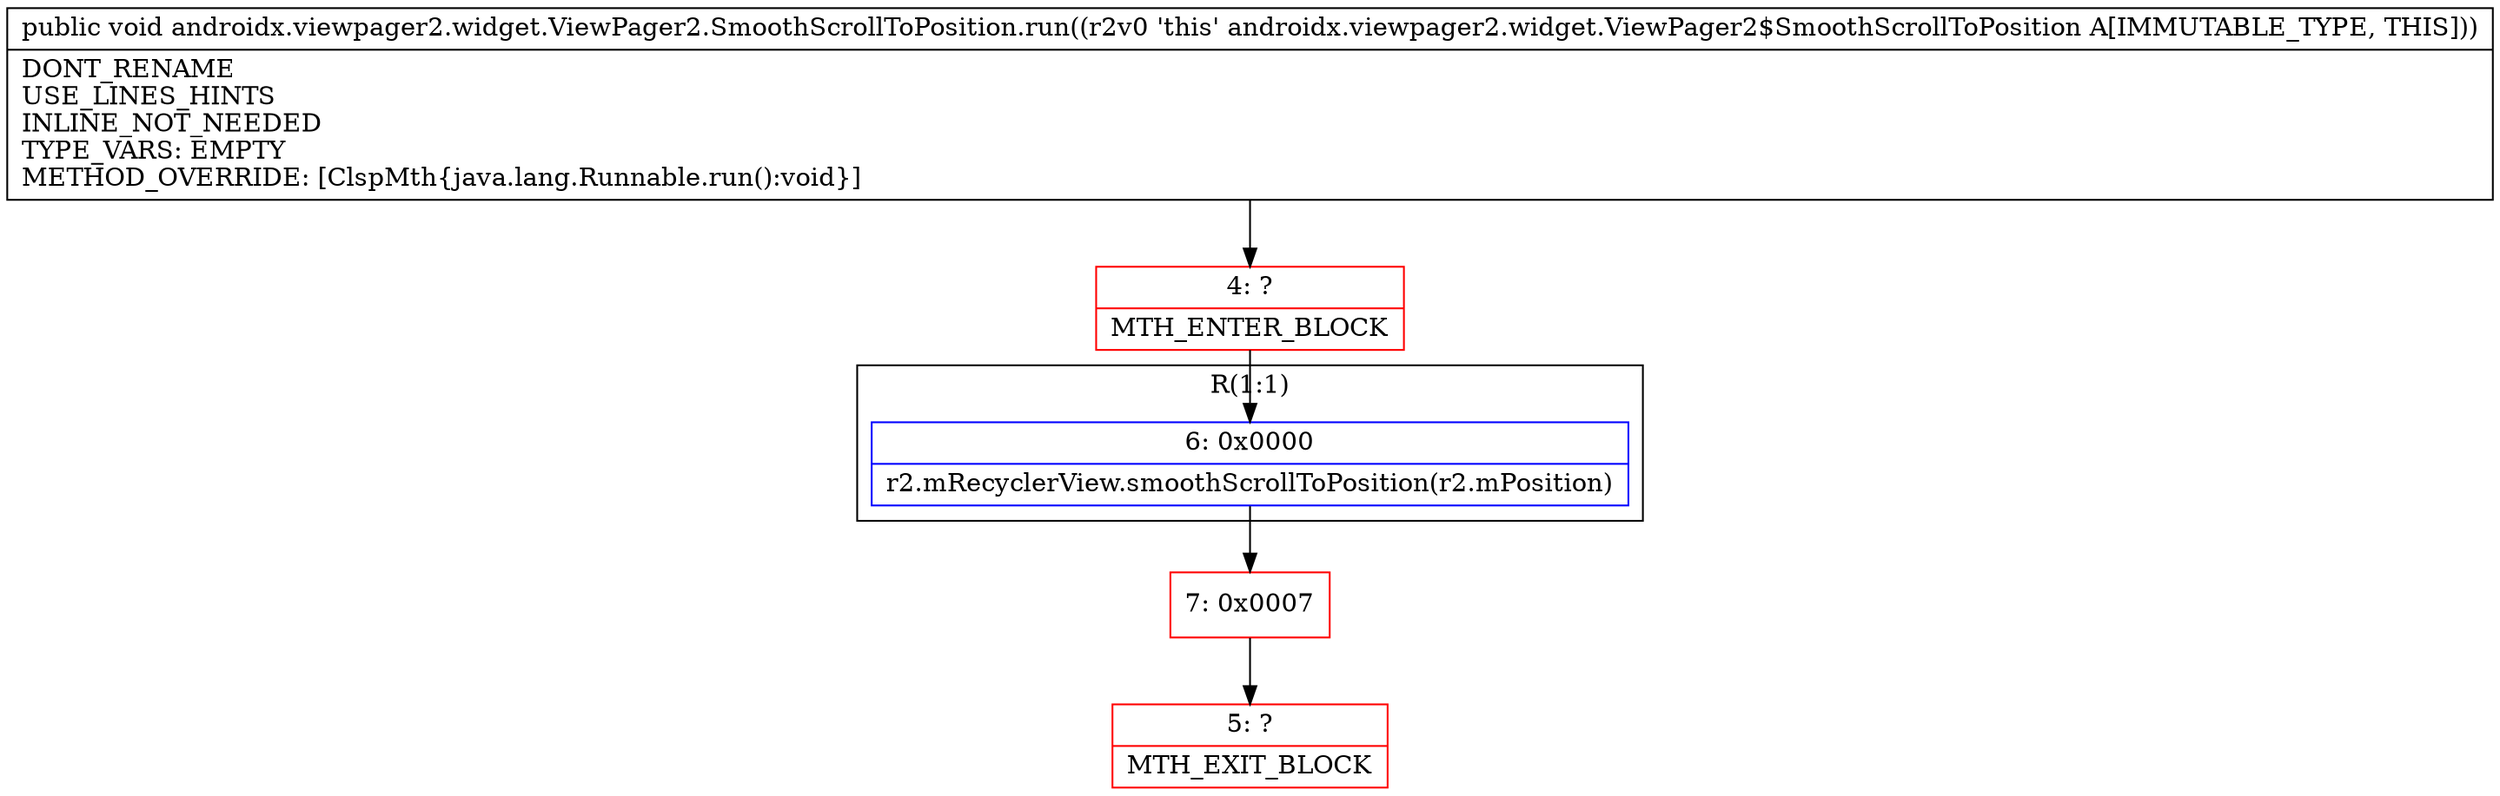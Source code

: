 digraph "CFG forandroidx.viewpager2.widget.ViewPager2.SmoothScrollToPosition.run()V" {
subgraph cluster_Region_611484361 {
label = "R(1:1)";
node [shape=record,color=blue];
Node_6 [shape=record,label="{6\:\ 0x0000|r2.mRecyclerView.smoothScrollToPosition(r2.mPosition)\l}"];
}
Node_4 [shape=record,color=red,label="{4\:\ ?|MTH_ENTER_BLOCK\l}"];
Node_7 [shape=record,color=red,label="{7\:\ 0x0007}"];
Node_5 [shape=record,color=red,label="{5\:\ ?|MTH_EXIT_BLOCK\l}"];
MethodNode[shape=record,label="{public void androidx.viewpager2.widget.ViewPager2.SmoothScrollToPosition.run((r2v0 'this' androidx.viewpager2.widget.ViewPager2$SmoothScrollToPosition A[IMMUTABLE_TYPE, THIS]))  | DONT_RENAME\lUSE_LINES_HINTS\lINLINE_NOT_NEEDED\lTYPE_VARS: EMPTY\lMETHOD_OVERRIDE: [ClspMth\{java.lang.Runnable.run():void\}]\l}"];
MethodNode -> Node_4;Node_6 -> Node_7;
Node_4 -> Node_6;
Node_7 -> Node_5;
}

